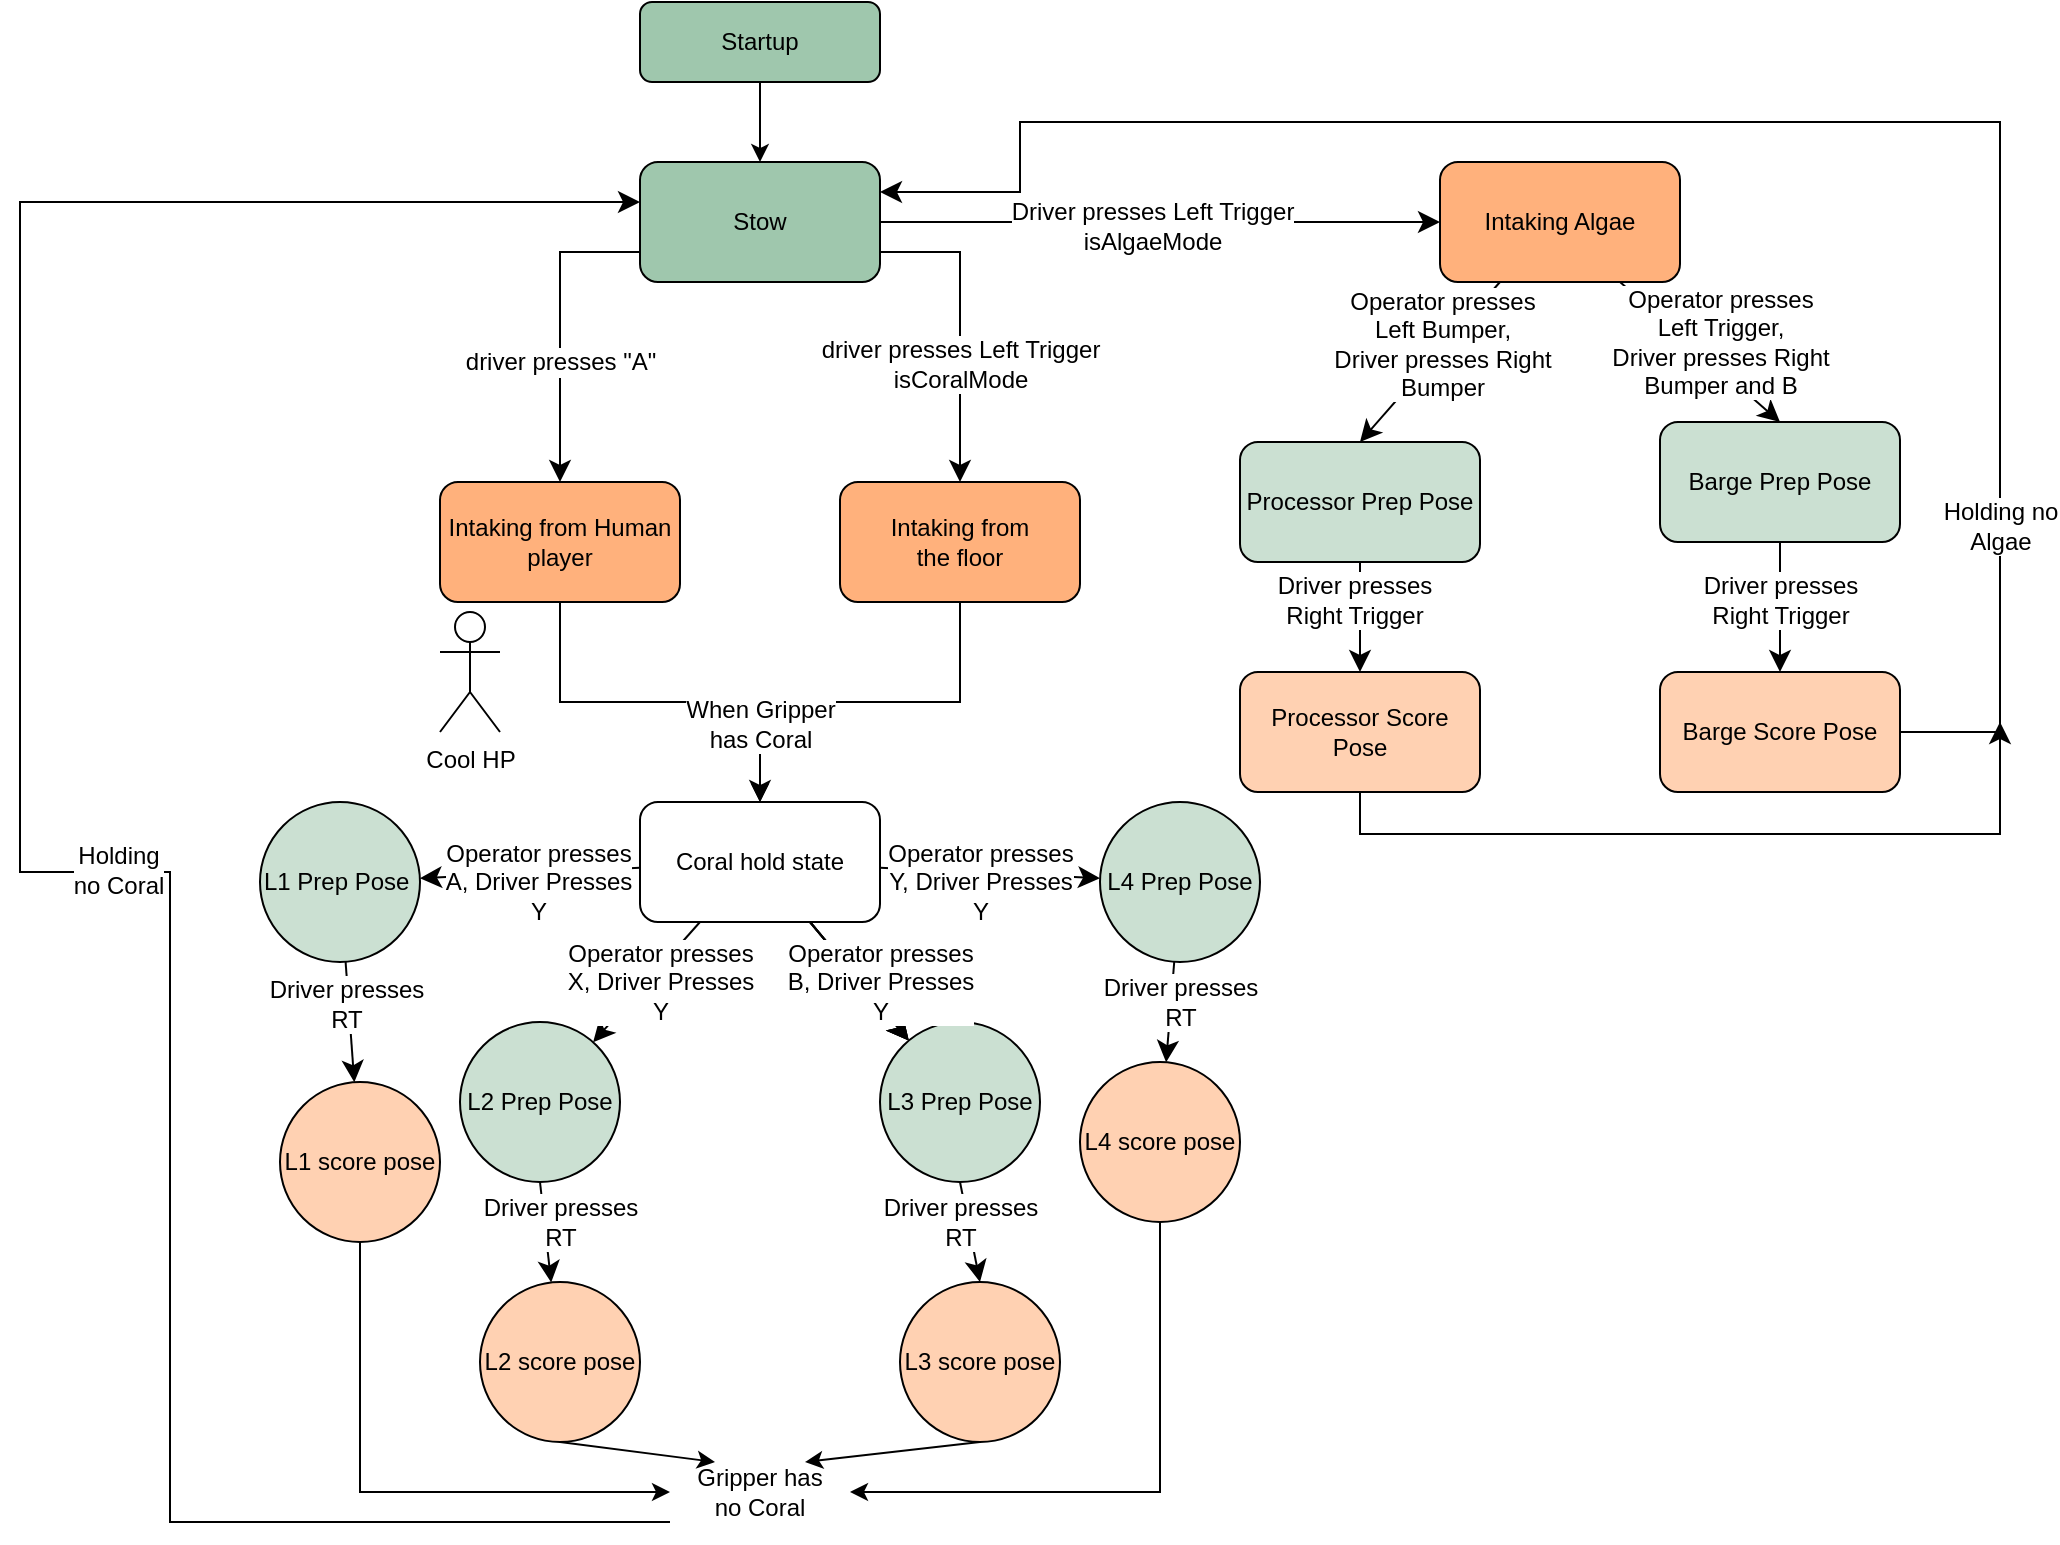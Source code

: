 <mxfile version="26.1.3">
  <diagram name="Page-1" id="edf60f1a-56cd-e834-aa8a-f176f3a09ee4">
    <mxGraphModel dx="1657" dy="809" grid="1" gridSize="10" guides="1" tooltips="1" connect="1" arrows="1" fold="1" page="1" pageScale="1" pageWidth="1100" pageHeight="850" background="none" math="0" shadow="0">
      <root>
        <mxCell id="0" />
        <mxCell id="1" parent="0" />
        <mxCell id="9WvfO__NZa1JebMK7EkT-3" style="edgeStyle=orthogonalEdgeStyle;rounded=0;orthogonalLoop=1;jettySize=auto;html=1;entryX=0.5;entryY=0;entryDx=0;entryDy=0;fontSize=12;startSize=8;endSize=8;exitX=0;exitY=0.75;exitDx=0;exitDy=0;" edge="1" parent="1" source="ulhDEr6FYpgwj0N8rCp5-3" target="ulhDEr6FYpgwj0N8rCp5-11">
          <mxGeometry relative="1" as="geometry" />
        </mxCell>
        <mxCell id="9WvfO__NZa1JebMK7EkT-11" value="driver presses &quot;A&quot;" style="edgeLabel;html=1;align=center;verticalAlign=middle;resizable=0;points=[];fontSize=12;" vertex="1" connectable="0" parent="9WvfO__NZa1JebMK7EkT-3">
          <mxGeometry x="-0.124" y="-3" relative="1" as="geometry">
            <mxPoint x="3" y="27" as="offset" />
          </mxGeometry>
        </mxCell>
        <mxCell id="9WvfO__NZa1JebMK7EkT-4" style="edgeStyle=orthogonalEdgeStyle;rounded=0;orthogonalLoop=1;jettySize=auto;html=1;fontSize=12;startSize=8;endSize=8;entryX=0.5;entryY=0;entryDx=0;entryDy=0;exitX=1;exitY=0.75;exitDx=0;exitDy=0;" edge="1" parent="1" source="ulhDEr6FYpgwj0N8rCp5-3" target="9WvfO__NZa1JebMK7EkT-1">
          <mxGeometry relative="1" as="geometry">
            <mxPoint x="580" y="190.0" as="sourcePoint" />
            <mxPoint x="620" y="320" as="targetPoint" />
          </mxGeometry>
        </mxCell>
        <mxCell id="9WvfO__NZa1JebMK7EkT-12" value="driver presses Left Trigger&lt;div&gt;isCoralMode&lt;/div&gt;" style="edgeLabel;html=1;align=center;verticalAlign=middle;resizable=0;points=[];fontSize=12;" vertex="1" connectable="0" parent="9WvfO__NZa1JebMK7EkT-4">
          <mxGeometry x="-0.192" y="-1" relative="1" as="geometry">
            <mxPoint x="1" y="33" as="offset" />
          </mxGeometry>
        </mxCell>
        <mxCell id="9WvfO__NZa1JebMK7EkT-14" value="" style="edgeStyle=none;curved=1;rounded=0;orthogonalLoop=1;jettySize=auto;html=1;fontSize=12;startSize=8;endSize=8;" edge="1" parent="1" source="ulhDEr6FYpgwj0N8rCp5-3" target="9WvfO__NZa1JebMK7EkT-13">
          <mxGeometry relative="1" as="geometry" />
        </mxCell>
        <mxCell id="9WvfO__NZa1JebMK7EkT-46" value="Driver presses Left Trigger&lt;div&gt;isAlgaeMode&lt;/div&gt;" style="edgeLabel;html=1;align=center;verticalAlign=middle;resizable=0;points=[];fontSize=12;" vertex="1" connectable="0" parent="9WvfO__NZa1JebMK7EkT-14">
          <mxGeometry x="-0.032" y="-2" relative="1" as="geometry">
            <mxPoint as="offset" />
          </mxGeometry>
        </mxCell>
        <mxCell id="ulhDEr6FYpgwj0N8rCp5-3" value="Stow" style="whiteSpace=wrap;html=1;rounded=1;fillColor=#9FC7AD;gradientColor=none;" parent="1" vertex="1">
          <mxGeometry x="460" y="170" width="120" height="60" as="geometry" />
        </mxCell>
        <mxCell id="ulhDEr6FYpgwj0N8rCp5-7" style="edgeStyle=orthogonalEdgeStyle;rounded=0;orthogonalLoop=1;jettySize=auto;html=1;exitX=0.5;exitY=1;exitDx=0;exitDy=0;entryX=0.5;entryY=0;entryDx=0;entryDy=0;" parent="1" source="ulhDEr6FYpgwj0N8rCp5-6" target="ulhDEr6FYpgwj0N8rCp5-3" edge="1">
          <mxGeometry relative="1" as="geometry" />
        </mxCell>
        <mxCell id="ulhDEr6FYpgwj0N8rCp5-6" value="Startup" style="whiteSpace=wrap;html=1;rounded=1;fillColor=#9FC7AD;" parent="1" vertex="1">
          <mxGeometry x="460" y="90" width="120" height="40" as="geometry" />
        </mxCell>
        <mxCell id="ulhDEr6FYpgwj0N8rCp5-14" style="edgeStyle=orthogonalEdgeStyle;rounded=0;orthogonalLoop=1;jettySize=auto;html=1;exitX=0.5;exitY=1;exitDx=0;exitDy=0;" parent="1" source="ulhDEr6FYpgwj0N8rCp5-11" target="ulhDEr6FYpgwj0N8rCp5-13" edge="1">
          <mxGeometry relative="1" as="geometry" />
        </mxCell>
        <mxCell id="ulhDEr6FYpgwj0N8rCp5-11" value="Intaking from Human&lt;div&gt;player&lt;/div&gt;" style="rounded=1;whiteSpace=wrap;html=1;fillColor=#FFB17C;" parent="1" vertex="1">
          <mxGeometry x="360" y="330" width="120" height="60" as="geometry" />
        </mxCell>
        <mxCell id="9WvfO__NZa1JebMK7EkT-24" value="" style="edgeStyle=none;curved=1;rounded=0;orthogonalLoop=1;jettySize=auto;html=1;fontSize=12;startSize=8;endSize=8;" edge="1" parent="1" source="ulhDEr6FYpgwj0N8rCp5-13" target="9WvfO__NZa1JebMK7EkT-8">
          <mxGeometry relative="1" as="geometry" />
        </mxCell>
        <mxCell id="9WvfO__NZa1JebMK7EkT-25" value="" style="edgeStyle=none;curved=1;rounded=0;orthogonalLoop=1;jettySize=auto;html=1;fontSize=12;startSize=8;endSize=8;" edge="1" parent="1" source="ulhDEr6FYpgwj0N8rCp5-13" target="9WvfO__NZa1JebMK7EkT-8">
          <mxGeometry relative="1" as="geometry" />
        </mxCell>
        <mxCell id="9WvfO__NZa1JebMK7EkT-26" value="" style="edgeStyle=none;curved=1;rounded=0;orthogonalLoop=1;jettySize=auto;html=1;fontSize=12;startSize=8;endSize=8;" edge="1" parent="1" source="ulhDEr6FYpgwj0N8rCp5-13" target="9WvfO__NZa1JebMK7EkT-8">
          <mxGeometry relative="1" as="geometry" />
        </mxCell>
        <mxCell id="9WvfO__NZa1JebMK7EkT-29" style="edgeStyle=none;curved=1;rounded=0;orthogonalLoop=1;jettySize=auto;html=1;exitX=0.25;exitY=1;exitDx=0;exitDy=0;fontSize=12;startSize=8;endSize=8;" edge="1" parent="1" source="ulhDEr6FYpgwj0N8rCp5-13" target="9WvfO__NZa1JebMK7EkT-7">
          <mxGeometry relative="1" as="geometry" />
        </mxCell>
        <mxCell id="9WvfO__NZa1JebMK7EkT-31" value="" style="edgeStyle=none;curved=1;rounded=0;orthogonalLoop=1;jettySize=auto;html=1;fontSize=12;startSize=8;endSize=8;" edge="1" parent="1" source="ulhDEr6FYpgwj0N8rCp5-13" target="9WvfO__NZa1JebMK7EkT-6">
          <mxGeometry relative="1" as="geometry" />
        </mxCell>
        <mxCell id="9WvfO__NZa1JebMK7EkT-54" value="Operator presses&lt;div&gt;A, Driver Presses&lt;/div&gt;&lt;div&gt;Y&lt;/div&gt;" style="edgeLabel;html=1;align=center;verticalAlign=middle;resizable=0;points=[];fontSize=12;" vertex="1" connectable="0" parent="9WvfO__NZa1JebMK7EkT-31">
          <mxGeometry x="-0.351" y="3" relative="1" as="geometry">
            <mxPoint x="-15" y="2" as="offset" />
          </mxGeometry>
        </mxCell>
        <mxCell id="9WvfO__NZa1JebMK7EkT-32" value="" style="edgeStyle=none;curved=1;rounded=0;orthogonalLoop=1;jettySize=auto;html=1;fontSize=12;startSize=8;endSize=8;" edge="1" parent="1" source="ulhDEr6FYpgwj0N8rCp5-13" target="9WvfO__NZa1JebMK7EkT-9">
          <mxGeometry relative="1" as="geometry" />
        </mxCell>
        <mxCell id="ulhDEr6FYpgwj0N8rCp5-13" value="Coral hold state" style="rounded=1;whiteSpace=wrap;html=1;" parent="1" vertex="1">
          <mxGeometry x="460" y="490" width="120" height="60" as="geometry" />
        </mxCell>
        <mxCell id="ulhDEr6FYpgwj0N8rCp5-48" style="rounded=0;orthogonalLoop=1;jettySize=auto;html=1;exitX=0.5;exitY=1;exitDx=0;exitDy=0;entryX=0;entryY=0.5;entryDx=0;entryDy=0;edgeStyle=orthogonalEdgeStyle;" parent="1" source="ulhDEr6FYpgwj0N8rCp5-35" target="ulhDEr6FYpgwj0N8rCp5-47" edge="1">
          <mxGeometry relative="1" as="geometry" />
        </mxCell>
        <mxCell id="ulhDEr6FYpgwj0N8rCp5-35" value="L1 score pose" style="ellipse;whiteSpace=wrap;html=1;aspect=fixed;fillColor=#FFD1B2;" parent="1" vertex="1">
          <mxGeometry x="280" y="630" width="80" height="80" as="geometry" />
        </mxCell>
        <mxCell id="ulhDEr6FYpgwj0N8rCp5-49" style="rounded=0;orthogonalLoop=1;jettySize=auto;html=1;exitX=0.5;exitY=1;exitDx=0;exitDy=0;entryX=0.25;entryY=0;entryDx=0;entryDy=0;" parent="1" source="ulhDEr6FYpgwj0N8rCp5-36" target="ulhDEr6FYpgwj0N8rCp5-47" edge="1">
          <mxGeometry relative="1" as="geometry" />
        </mxCell>
        <mxCell id="ulhDEr6FYpgwj0N8rCp5-36" value="L2 score pose" style="ellipse;whiteSpace=wrap;html=1;aspect=fixed;fillColor=#FFD1B2;" parent="1" vertex="1">
          <mxGeometry x="380" y="730" width="80" height="80" as="geometry" />
        </mxCell>
        <mxCell id="ulhDEr6FYpgwj0N8rCp5-50" style="rounded=0;orthogonalLoop=1;jettySize=auto;html=1;exitX=0.5;exitY=1;exitDx=0;exitDy=0;entryX=0.75;entryY=0;entryDx=0;entryDy=0;" parent="1" source="ulhDEr6FYpgwj0N8rCp5-37" target="ulhDEr6FYpgwj0N8rCp5-47" edge="1">
          <mxGeometry relative="1" as="geometry" />
        </mxCell>
        <mxCell id="ulhDEr6FYpgwj0N8rCp5-37" value="L3 score pose" style="ellipse;whiteSpace=wrap;html=1;aspect=fixed;fillColor=#FFD1B2;" parent="1" vertex="1">
          <mxGeometry x="590" y="730" width="80" height="80" as="geometry" />
        </mxCell>
        <mxCell id="ulhDEr6FYpgwj0N8rCp5-51" style="edgeStyle=orthogonalEdgeStyle;rounded=0;orthogonalLoop=1;jettySize=auto;html=1;exitX=0.5;exitY=1;exitDx=0;exitDy=0;entryX=1;entryY=0.5;entryDx=0;entryDy=0;" parent="1" source="ulhDEr6FYpgwj0N8rCp5-38" target="ulhDEr6FYpgwj0N8rCp5-47" edge="1">
          <mxGeometry relative="1" as="geometry" />
        </mxCell>
        <mxCell id="ulhDEr6FYpgwj0N8rCp5-38" value="L4 score pose" style="ellipse;whiteSpace=wrap;html=1;aspect=fixed;fillColor=#FFD1B2;" parent="1" vertex="1">
          <mxGeometry x="680" y="620" width="80" height="80" as="geometry" />
        </mxCell>
        <mxCell id="9WvfO__NZa1JebMK7EkT-43" style="edgeStyle=orthogonalEdgeStyle;rounded=0;orthogonalLoop=1;jettySize=auto;html=1;fontSize=12;startSize=8;endSize=8;exitX=0;exitY=1;exitDx=0;exitDy=0;" edge="1" parent="1" source="ulhDEr6FYpgwj0N8rCp5-47">
          <mxGeometry relative="1" as="geometry">
            <mxPoint x="470" y="820" as="sourcePoint" />
            <mxPoint x="460" y="190" as="targetPoint" />
            <Array as="points">
              <mxPoint x="225" y="850" />
              <mxPoint x="225" y="525" />
              <mxPoint x="150" y="525" />
              <mxPoint x="150" y="190" />
            </Array>
          </mxGeometry>
        </mxCell>
        <mxCell id="9WvfO__NZa1JebMK7EkT-53" value="Holding&lt;div&gt;no Coral&lt;/div&gt;" style="edgeLabel;html=1;align=center;verticalAlign=middle;resizable=0;points=[];fontSize=12;" vertex="1" connectable="0" parent="9WvfO__NZa1JebMK7EkT-43">
          <mxGeometry x="-0.071" y="-1" relative="1" as="geometry">
            <mxPoint as="offset" />
          </mxGeometry>
        </mxCell>
        <mxCell id="ulhDEr6FYpgwj0N8rCp5-47" value="Gripper has&lt;div&gt;no Coral&lt;/div&gt;" style="text;html=1;align=center;verticalAlign=middle;whiteSpace=wrap;rounded=0;" parent="1" vertex="1">
          <mxGeometry x="475" y="820" width="90" height="30" as="geometry" />
        </mxCell>
        <mxCell id="9WvfO__NZa1JebMK7EkT-5" style="edgeStyle=orthogonalEdgeStyle;rounded=0;orthogonalLoop=1;jettySize=auto;html=1;entryX=0.5;entryY=0;entryDx=0;entryDy=0;fontSize=12;startSize=8;endSize=8;" edge="1" parent="1" source="9WvfO__NZa1JebMK7EkT-1" target="ulhDEr6FYpgwj0N8rCp5-13">
          <mxGeometry relative="1" as="geometry">
            <Array as="points">
              <mxPoint x="620" y="440" />
              <mxPoint x="520" y="440" />
            </Array>
          </mxGeometry>
        </mxCell>
        <mxCell id="9WvfO__NZa1JebMK7EkT-23" value="When Gripper&lt;div&gt;has Coral&lt;/div&gt;" style="edgeLabel;html=1;align=center;verticalAlign=middle;resizable=0;points=[];fontSize=12;" vertex="1" connectable="0" parent="9WvfO__NZa1JebMK7EkT-5">
          <mxGeometry x="0.608" relative="1" as="geometry">
            <mxPoint as="offset" />
          </mxGeometry>
        </mxCell>
        <mxCell id="9WvfO__NZa1JebMK7EkT-1" value="Intaking from&lt;div&gt;the floor&lt;/div&gt;" style="rounded=1;whiteSpace=wrap;html=1;fillColor=#FFB17C;" vertex="1" parent="1">
          <mxGeometry x="560" y="330" width="120" height="60" as="geometry" />
        </mxCell>
        <mxCell id="9WvfO__NZa1JebMK7EkT-2" value="Cool HP" style="shape=umlActor;verticalLabelPosition=bottom;verticalAlign=top;html=1;outlineConnect=0;" vertex="1" parent="1">
          <mxGeometry x="360" y="395" width="30" height="60" as="geometry" />
        </mxCell>
        <mxCell id="9WvfO__NZa1JebMK7EkT-33" value="" style="edgeStyle=none;curved=1;rounded=0;orthogonalLoop=1;jettySize=auto;html=1;fontSize=12;startSize=8;endSize=8;" edge="1" parent="1" source="9WvfO__NZa1JebMK7EkT-6" target="ulhDEr6FYpgwj0N8rCp5-35">
          <mxGeometry relative="1" as="geometry" />
        </mxCell>
        <mxCell id="9WvfO__NZa1JebMK7EkT-58" value="Driver presses&lt;div&gt;RT&lt;/div&gt;" style="edgeLabel;html=1;align=center;verticalAlign=middle;resizable=0;points=[];fontSize=12;" vertex="1" connectable="0" parent="9WvfO__NZa1JebMK7EkT-33">
          <mxGeometry x="-0.301" y="-2" relative="1" as="geometry">
            <mxPoint as="offset" />
          </mxGeometry>
        </mxCell>
        <mxCell id="9WvfO__NZa1JebMK7EkT-6" value="L1 Prep Pose&amp;nbsp;" style="ellipse;whiteSpace=wrap;html=1;aspect=fixed;gradientColor=none;fillColor=#CBE0D2;" vertex="1" parent="1">
          <mxGeometry x="270" y="490" width="80" height="80" as="geometry" />
        </mxCell>
        <mxCell id="9WvfO__NZa1JebMK7EkT-36" style="edgeStyle=none;curved=1;rounded=0;orthogonalLoop=1;jettySize=auto;html=1;exitX=0.5;exitY=1;exitDx=0;exitDy=0;fontSize=12;startSize=8;endSize=8;" edge="1" parent="1" source="9WvfO__NZa1JebMK7EkT-7" target="ulhDEr6FYpgwj0N8rCp5-36">
          <mxGeometry relative="1" as="geometry" />
        </mxCell>
        <mxCell id="9WvfO__NZa1JebMK7EkT-7" value="L2 Prep Pose" style="ellipse;whiteSpace=wrap;html=1;aspect=fixed;fillColor=#CBE0D2;" vertex="1" parent="1">
          <mxGeometry x="370" y="600" width="80" height="80" as="geometry" />
        </mxCell>
        <mxCell id="9WvfO__NZa1JebMK7EkT-37" style="edgeStyle=none;curved=1;rounded=0;orthogonalLoop=1;jettySize=auto;html=1;exitX=0.5;exitY=1;exitDx=0;exitDy=0;entryX=0.5;entryY=0;entryDx=0;entryDy=0;fontSize=12;startSize=8;endSize=8;" edge="1" parent="1" source="9WvfO__NZa1JebMK7EkT-8" target="ulhDEr6FYpgwj0N8rCp5-37">
          <mxGeometry relative="1" as="geometry" />
        </mxCell>
        <mxCell id="9WvfO__NZa1JebMK7EkT-8" value="L3 Prep Pose" style="ellipse;whiteSpace=wrap;html=1;aspect=fixed;fillColor=#CBE0D2;" vertex="1" parent="1">
          <mxGeometry x="580" y="600" width="80" height="80" as="geometry" />
        </mxCell>
        <mxCell id="9WvfO__NZa1JebMK7EkT-34" value="" style="edgeStyle=none;curved=1;rounded=0;orthogonalLoop=1;jettySize=auto;html=1;fontSize=12;startSize=8;endSize=8;" edge="1" parent="1" source="9WvfO__NZa1JebMK7EkT-9" target="ulhDEr6FYpgwj0N8rCp5-38">
          <mxGeometry relative="1" as="geometry" />
        </mxCell>
        <mxCell id="9WvfO__NZa1JebMK7EkT-9" value="L4 Prep Pose" style="ellipse;whiteSpace=wrap;html=1;aspect=fixed;fillColor=#CBE0D2;" vertex="1" parent="1">
          <mxGeometry x="690" y="490" width="80" height="80" as="geometry" />
        </mxCell>
        <mxCell id="9WvfO__NZa1JebMK7EkT-38" style="edgeStyle=none;curved=1;rounded=0;orthogonalLoop=1;jettySize=auto;html=1;exitX=0.25;exitY=1;exitDx=0;exitDy=0;entryX=0.5;entryY=0;entryDx=0;entryDy=0;fontSize=12;startSize=8;endSize=8;" edge="1" parent="1" source="9WvfO__NZa1JebMK7EkT-13" target="9WvfO__NZa1JebMK7EkT-15">
          <mxGeometry relative="1" as="geometry" />
        </mxCell>
        <mxCell id="9WvfO__NZa1JebMK7EkT-47" value="Operator presses&lt;div&gt;Left Bumper,&lt;/div&gt;&lt;div&gt;Driver presses Right&lt;/div&gt;&lt;div&gt;Bumper&lt;/div&gt;" style="edgeLabel;html=1;align=center;verticalAlign=middle;resizable=0;points=[];fontSize=12;" vertex="1" connectable="0" parent="9WvfO__NZa1JebMK7EkT-38">
          <mxGeometry x="-0.131" y="1" relative="1" as="geometry">
            <mxPoint y="-5" as="offset" />
          </mxGeometry>
        </mxCell>
        <mxCell id="9WvfO__NZa1JebMK7EkT-39" style="edgeStyle=none;curved=1;rounded=0;orthogonalLoop=1;jettySize=auto;html=1;exitX=0.75;exitY=1;exitDx=0;exitDy=0;entryX=0.5;entryY=0;entryDx=0;entryDy=0;fontSize=12;startSize=8;endSize=8;" edge="1" parent="1" source="9WvfO__NZa1JebMK7EkT-13" target="9WvfO__NZa1JebMK7EkT-16">
          <mxGeometry relative="1" as="geometry" />
        </mxCell>
        <mxCell id="9WvfO__NZa1JebMK7EkT-48" value="Operator presses&lt;div&gt;Left Trigger,&lt;/div&gt;&lt;div&gt;Driver presses Right&lt;/div&gt;&lt;div&gt;Bumper and B&lt;/div&gt;" style="edgeLabel;html=1;align=center;verticalAlign=middle;resizable=0;points=[];fontSize=12;" vertex="1" connectable="0" parent="9WvfO__NZa1JebMK7EkT-39">
          <mxGeometry x="-0.107" y="1" relative="1" as="geometry">
            <mxPoint x="13" y="-1" as="offset" />
          </mxGeometry>
        </mxCell>
        <mxCell id="9WvfO__NZa1JebMK7EkT-13" value="Intaking Algae" style="rounded=1;whiteSpace=wrap;html=1;gradientColor=none;fillColor=#FFB17C;" vertex="1" parent="1">
          <mxGeometry x="860" y="170" width="120" height="60" as="geometry" />
        </mxCell>
        <mxCell id="9WvfO__NZa1JebMK7EkT-40" value="" style="edgeStyle=none;curved=1;rounded=0;orthogonalLoop=1;jettySize=auto;html=1;fontSize=12;startSize=8;endSize=8;" edge="1" parent="1" source="9WvfO__NZa1JebMK7EkT-15" target="9WvfO__NZa1JebMK7EkT-17">
          <mxGeometry relative="1" as="geometry" />
        </mxCell>
        <mxCell id="9WvfO__NZa1JebMK7EkT-50" value="Driver presses&lt;div&gt;Right Trigger&lt;/div&gt;" style="edgeLabel;html=1;align=center;verticalAlign=middle;resizable=0;points=[];fontSize=12;" vertex="1" connectable="0" parent="9WvfO__NZa1JebMK7EkT-40">
          <mxGeometry x="-0.333" y="-3" relative="1" as="geometry">
            <mxPoint as="offset" />
          </mxGeometry>
        </mxCell>
        <mxCell id="9WvfO__NZa1JebMK7EkT-15" value="Processor Prep Pose" style="rounded=1;whiteSpace=wrap;html=1;fillColor=#CBE0D2;" vertex="1" parent="1">
          <mxGeometry x="760" y="310" width="120" height="60" as="geometry" />
        </mxCell>
        <mxCell id="9WvfO__NZa1JebMK7EkT-41" value="" style="edgeStyle=none;curved=1;rounded=0;orthogonalLoop=1;jettySize=auto;html=1;fontSize=12;startSize=8;endSize=8;" edge="1" parent="1" source="9WvfO__NZa1JebMK7EkT-16" target="9WvfO__NZa1JebMK7EkT-18">
          <mxGeometry relative="1" as="geometry" />
        </mxCell>
        <mxCell id="9WvfO__NZa1JebMK7EkT-49" value="Driver presses&lt;div&gt;Right Trigger&lt;/div&gt;" style="edgeLabel;html=1;align=center;verticalAlign=middle;resizable=0;points=[];fontSize=12;" vertex="1" connectable="0" parent="9WvfO__NZa1JebMK7EkT-41">
          <mxGeometry x="-0.128" relative="1" as="geometry">
            <mxPoint as="offset" />
          </mxGeometry>
        </mxCell>
        <mxCell id="9WvfO__NZa1JebMK7EkT-16" value="Barge Prep Pose" style="rounded=1;whiteSpace=wrap;html=1;fillColor=#CBE0D2;" vertex="1" parent="1">
          <mxGeometry x="970" y="300" width="120" height="60" as="geometry" />
        </mxCell>
        <mxCell id="9WvfO__NZa1JebMK7EkT-44" style="edgeStyle=orthogonalEdgeStyle;rounded=0;orthogonalLoop=1;jettySize=auto;html=1;entryX=1;entryY=0.25;entryDx=0;entryDy=0;fontSize=12;startSize=8;endSize=8;exitX=1;exitY=0.5;exitDx=0;exitDy=0;" edge="1" parent="1" source="9WvfO__NZa1JebMK7EkT-18" target="ulhDEr6FYpgwj0N8rCp5-3">
          <mxGeometry relative="1" as="geometry">
            <Array as="points">
              <mxPoint x="1140" y="455" />
              <mxPoint x="1140" y="150" />
              <mxPoint x="650" y="150" />
              <mxPoint x="650" y="185" />
            </Array>
          </mxGeometry>
        </mxCell>
        <mxCell id="9WvfO__NZa1JebMK7EkT-52" value="Holding no&lt;div&gt;Algae&lt;/div&gt;" style="edgeLabel;html=1;align=center;verticalAlign=middle;resizable=0;points=[];fontSize=12;" vertex="1" connectable="0" parent="9WvfO__NZa1JebMK7EkT-44">
          <mxGeometry x="-0.678" relative="1" as="geometry">
            <mxPoint as="offset" />
          </mxGeometry>
        </mxCell>
        <mxCell id="9WvfO__NZa1JebMK7EkT-45" style="edgeStyle=orthogonalEdgeStyle;rounded=0;orthogonalLoop=1;jettySize=auto;html=1;exitX=0.5;exitY=1;exitDx=0;exitDy=0;fontSize=12;startSize=8;endSize=8;" edge="1" parent="1" source="9WvfO__NZa1JebMK7EkT-17">
          <mxGeometry relative="1" as="geometry">
            <mxPoint x="1140" y="450" as="targetPoint" />
            <mxPoint x="820" y="535" as="sourcePoint" />
            <Array as="points">
              <mxPoint x="820" y="506" />
              <mxPoint x="1140" y="506" />
            </Array>
          </mxGeometry>
        </mxCell>
        <mxCell id="9WvfO__NZa1JebMK7EkT-17" value="Processor Score Pose" style="rounded=1;whiteSpace=wrap;html=1;fillColor=#FFD1B2;" vertex="1" parent="1">
          <mxGeometry x="760" y="425" width="120" height="60" as="geometry" />
        </mxCell>
        <mxCell id="9WvfO__NZa1JebMK7EkT-18" value="Barge Score Pose" style="rounded=1;whiteSpace=wrap;html=1;fillColor=#FFD1B2;" vertex="1" parent="1">
          <mxGeometry x="970" y="425" width="120" height="60" as="geometry" />
        </mxCell>
        <mxCell id="9WvfO__NZa1JebMK7EkT-27" style="edgeStyle=none;curved=1;rounded=0;orthogonalLoop=1;jettySize=auto;html=1;exitX=1;exitY=0;exitDx=0;exitDy=0;fontSize=12;startSize=8;endSize=8;" edge="1" parent="1" source="9WvfO__NZa1JebMK7EkT-7" target="9WvfO__NZa1JebMK7EkT-7">
          <mxGeometry relative="1" as="geometry" />
        </mxCell>
        <mxCell id="9WvfO__NZa1JebMK7EkT-55" value="Operator presses&lt;div&gt;Y, Driver Presses&lt;/div&gt;&lt;div&gt;Y&lt;/div&gt;" style="edgeLabel;html=1;align=center;verticalAlign=middle;resizable=0;points=[];fontSize=12;" vertex="1" connectable="0" parent="1">
          <mxGeometry x="630.003" y="530.004" as="geometry" />
        </mxCell>
        <mxCell id="9WvfO__NZa1JebMK7EkT-56" value="Operator presses&lt;div&gt;X&lt;span style=&quot;background-color: rgb(251, 251, 251); color: rgba(0, 0, 0, 0); font-family: monospace; font-size: 0px; text-align: start;&quot;&gt;%3CmxGraphModel%3E%3Croot%3E%3CmxCell%20id%3D%220%22%2F%3E%3CmxCell%20id%3D%221%22%20parent%3D%220%22%2F%3E%3CmxCell%20id%3D%222%22%20value%3D%22Operator%20presses%26lt%3Bdiv%26gt%3BA%2C%20Driver%20Presses%26lt%3B%2Fdiv%26gt%3B%26lt%3Bdiv%26gt%3BY%26lt%3B%2Fdiv%26gt%3B%22%20style%3D%22edgeLabel%3Bhtml%3D1%3Balign%3Dcenter%3BverticalAlign%3Dmiddle%3Bresizable%3D0%3Bpoints%3D%5B%5D%3BfontSize%3D12%3B%22%20vertex%3D%221%22%20connectable%3D%220%22%20parent%3D%221%22%3E%3CmxGeometry%20x%3D%22409.533%22%20y%3D%22529.594%22%20as%3D%22geometry%22%2F%3E%3C%2FmxCell%3E%3C%2Froot%3E%3C%2FmxGraphModel%3E&lt;/span&gt;&lt;span style=&quot;background-color: light-dark(#ffffff, var(--ge-dark-color, #121212)); color: light-dark(rgb(0, 0, 0), rgb(255, 255, 255));&quot;&gt;, Driver Presses&lt;/span&gt;&lt;/div&gt;&lt;div&gt;Y&lt;/div&gt;" style="edgeLabel;html=1;align=center;verticalAlign=middle;resizable=0;points=[];fontSize=12;" vertex="1" connectable="0" parent="1">
          <mxGeometry x="470.003" y="580.004" as="geometry" />
        </mxCell>
        <mxCell id="9WvfO__NZa1JebMK7EkT-57" value="Operator presses&lt;div&gt;B, Driver Presses&lt;/div&gt;&lt;div&gt;Y&lt;/div&gt;" style="edgeLabel;html=1;align=center;verticalAlign=middle;resizable=0;points=[];fontSize=12;" vertex="1" connectable="0" parent="1">
          <mxGeometry x="580.003" y="580.004" as="geometry" />
        </mxCell>
        <mxCell id="9WvfO__NZa1JebMK7EkT-59" value="Driver presses&lt;div&gt;RT&lt;/div&gt;" style="edgeLabel;html=1;align=center;verticalAlign=middle;resizable=0;points=[];fontSize=12;" vertex="1" connectable="0" parent="1">
          <mxGeometry x="419.997" y="700.004" as="geometry" />
        </mxCell>
        <mxCell id="9WvfO__NZa1JebMK7EkT-60" value="Driver presses&lt;div&gt;RT&lt;/div&gt;" style="edgeLabel;html=1;align=center;verticalAlign=middle;resizable=0;points=[];fontSize=12;" vertex="1" connectable="0" parent="1">
          <mxGeometry x="619.997" y="700.004" as="geometry" />
        </mxCell>
        <mxCell id="9WvfO__NZa1JebMK7EkT-64" value="Driver presses&lt;div&gt;RT&lt;/div&gt;" style="edgeLabel;html=1;align=center;verticalAlign=middle;resizable=0;points=[];fontSize=12;" vertex="1" connectable="0" parent="1">
          <mxGeometry x="729.997" y="590.004" as="geometry" />
        </mxCell>
      </root>
    </mxGraphModel>
  </diagram>
</mxfile>
